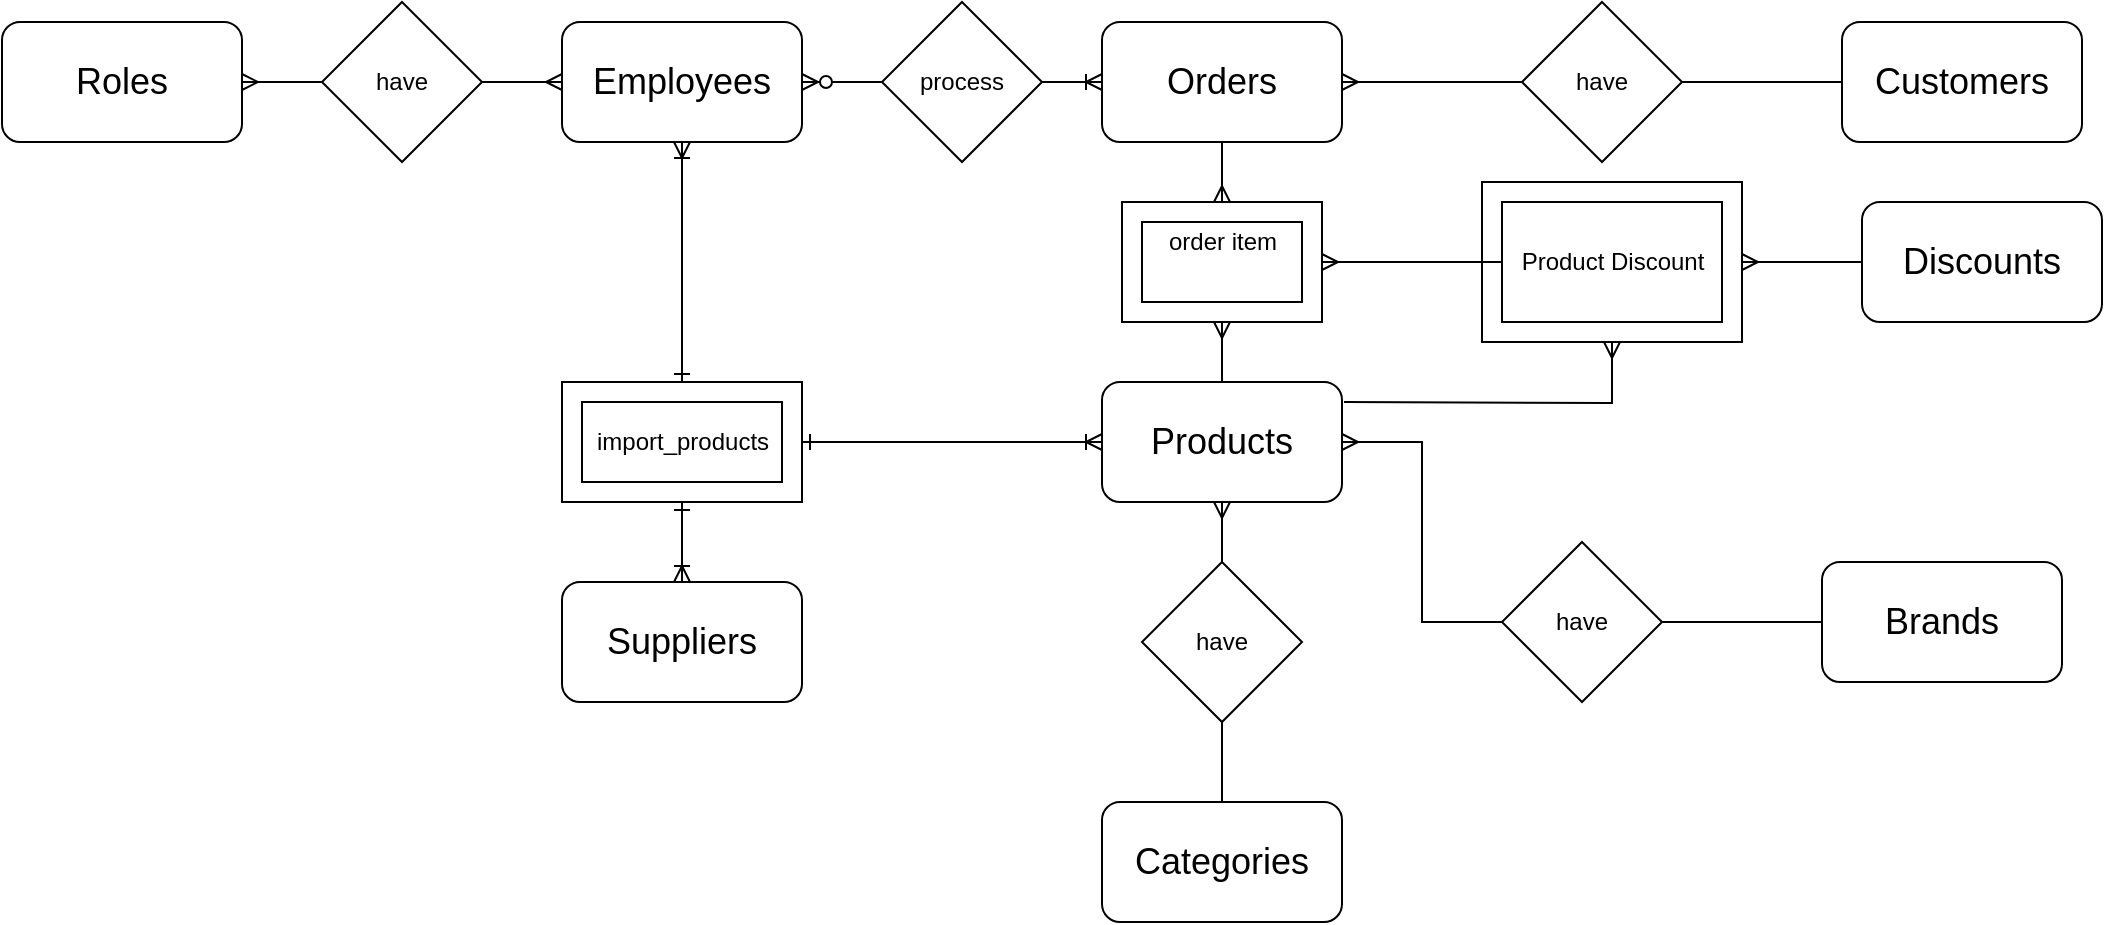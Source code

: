 <mxfile version="14.5.1" type="device"><diagram id="D6hvduqs2w9GfV5S2fJ7" name="Page-1"><mxGraphModel dx="1931" dy="719" grid="1" gridSize="10" guides="1" tooltips="1" connect="1" arrows="1" fold="1" page="1" pageScale="1" pageWidth="850" pageHeight="1100" math="0" shadow="0"><root><mxCell id="0"/><mxCell id="1" parent="0"/><mxCell id="q8-OqlBVRr-wHUyQlQfw-37" style="edgeStyle=orthogonalEdgeStyle;rounded=0;orthogonalLoop=1;jettySize=auto;html=1;entryX=1;entryY=0.5;entryDx=0;entryDy=0;endArrow=none;endFill=0;" parent="1" source="Y4O8k-JiHu86b3d_jl8N-3" target="q8-OqlBVRr-wHUyQlQfw-6" edge="1"><mxGeometry relative="1" as="geometry"/></mxCell><mxCell id="Y4O8k-JiHu86b3d_jl8N-3" value="Customers" style="rounded=1;whiteSpace=wrap;html=1;fontSize=18;" parent="1" vertex="1"><mxGeometry x="580" y="40" width="120" height="60" as="geometry"/></mxCell><mxCell id="q8-OqlBVRr-wHUyQlQfw-19" style="edgeStyle=orthogonalEdgeStyle;rounded=0;orthogonalLoop=1;jettySize=auto;html=1;entryX=0.5;entryY=0;entryDx=0;entryDy=0;entryPerimeter=0;endArrow=ERmany;endFill=0;" parent="1" source="Y4O8k-JiHu86b3d_jl8N-5" target="q8-OqlBVRr-wHUyQlQfw-15" edge="1"><mxGeometry relative="1" as="geometry"/></mxCell><mxCell id="Y4O8k-JiHu86b3d_jl8N-5" value="Orders" style="rounded=1;whiteSpace=wrap;html=1;fontSize=18;" parent="1" vertex="1"><mxGeometry x="210" y="40" width="120" height="60" as="geometry"/></mxCell><mxCell id="Y4O8k-JiHu86b3d_jl8N-9" style="edgeStyle=none;rounded=0;orthogonalLoop=1;jettySize=auto;html=1;entryX=0;entryY=0.5;entryDx=0;entryDy=0;fontSize=18;endArrow=ERoneToMany;endFill=0;startArrow=none;startFill=1;exitX=1;exitY=0.5;exitDx=0;exitDy=0;" parent="1" source="q8-OqlBVRr-wHUyQlQfw-7" target="Y4O8k-JiHu86b3d_jl8N-5" edge="1"><mxGeometry relative="1" as="geometry"/></mxCell><mxCell id="o5M0SvTaIChu8akE52Vm-2" style="edgeStyle=orthogonalEdgeStyle;rounded=0;orthogonalLoop=1;jettySize=auto;html=1;entryX=0.5;entryY=0;entryDx=0;entryDy=0;exitX=0.5;exitY=1;exitDx=0;exitDy=0;entryPerimeter=0;endArrow=ERone;endFill=0;startArrow=ERoneToMany;startFill=0;" edge="1" parent="1" source="Y4O8k-JiHu86b3d_jl8N-8" target="o5M0SvTaIChu8akE52Vm-4"><mxGeometry relative="1" as="geometry"><mxPoint x="100" y="160" as="targetPoint"/></mxGeometry></mxCell><mxCell id="Y4O8k-JiHu86b3d_jl8N-8" value="Employees" style="rounded=1;whiteSpace=wrap;html=1;fontSize=18;" parent="1" vertex="1"><mxGeometry x="-60" y="40" width="120" height="60" as="geometry"/></mxCell><mxCell id="q8-OqlBVRr-wHUyQlQfw-17" style="edgeStyle=orthogonalEdgeStyle;rounded=0;orthogonalLoop=1;jettySize=auto;html=1;endArrow=ERmany;endFill=0;entryX=0.5;entryY=1;entryDx=0;entryDy=0;entryPerimeter=0;" parent="1" source="Y4O8k-JiHu86b3d_jl8N-12" target="q8-OqlBVRr-wHUyQlQfw-15" edge="1"><mxGeometry relative="1" as="geometry"><mxPoint x="270" y="190" as="targetPoint"/></mxGeometry></mxCell><mxCell id="q8-OqlBVRr-wHUyQlQfw-30" style="edgeStyle=orthogonalEdgeStyle;rounded=0;orthogonalLoop=1;jettySize=auto;html=1;entryX=0.5;entryY=1;entryDx=0;entryDy=0;entryPerimeter=0;endArrow=ERmany;endFill=0;" parent="1" target="q8-OqlBVRr-wHUyQlQfw-26" edge="1"><mxGeometry relative="1" as="geometry"><mxPoint x="331" y="230" as="sourcePoint"/></mxGeometry></mxCell><mxCell id="Y4O8k-JiHu86b3d_jl8N-12" value="Products" style="rounded=1;whiteSpace=wrap;html=1;fontSize=18;" parent="1" vertex="1"><mxGeometry x="210" y="220" width="120" height="60" as="geometry"/></mxCell><mxCell id="o5M0SvTaIChu8akE52Vm-6" style="edgeStyle=orthogonalEdgeStyle;rounded=0;orthogonalLoop=1;jettySize=auto;html=1;entryX=0.5;entryY=1;entryDx=0;entryDy=0;entryPerimeter=0;endArrow=ERone;endFill=0;startArrow=ERoneToMany;startFill=0;" edge="1" parent="1" source="Y4O8k-JiHu86b3d_jl8N-14" target="o5M0SvTaIChu8akE52Vm-4"><mxGeometry relative="1" as="geometry"/></mxCell><mxCell id="Y4O8k-JiHu86b3d_jl8N-14" value="Suppliers" style="rounded=1;whiteSpace=wrap;html=1;fontSize=18;" parent="1" vertex="1"><mxGeometry x="-60" y="320" width="120" height="60" as="geometry"/></mxCell><mxCell id="q8-OqlBVRr-wHUyQlQfw-23" style="edgeStyle=orthogonalEdgeStyle;rounded=0;orthogonalLoop=1;jettySize=auto;html=1;entryX=0.5;entryY=1;entryDx=0;entryDy=0;endArrow=none;endFill=0;" parent="1" source="Y4O8k-JiHu86b3d_jl8N-15" target="q8-OqlBVRr-wHUyQlQfw-21" edge="1"><mxGeometry relative="1" as="geometry"/></mxCell><mxCell id="Y4O8k-JiHu86b3d_jl8N-15" value="Categories" style="rounded=1;whiteSpace=wrap;html=1;fontSize=18;" parent="1" vertex="1"><mxGeometry x="210" y="430" width="120" height="60" as="geometry"/></mxCell><mxCell id="q8-OqlBVRr-wHUyQlQfw-29" style="edgeStyle=orthogonalEdgeStyle;rounded=0;orthogonalLoop=1;jettySize=auto;html=1;entryX=1;entryY=0.5;entryDx=0;entryDy=0;entryPerimeter=0;endArrow=ERmany;endFill=0;" parent="1" source="Y4O8k-JiHu86b3d_jl8N-16" target="q8-OqlBVRr-wHUyQlQfw-26" edge="1"><mxGeometry relative="1" as="geometry"/></mxCell><mxCell id="Y4O8k-JiHu86b3d_jl8N-16" value="Discounts" style="rounded=1;whiteSpace=wrap;html=1;fontSize=18;" parent="1" vertex="1"><mxGeometry x="590" y="130" width="120" height="60" as="geometry"/></mxCell><mxCell id="q8-OqlBVRr-wHUyQlQfw-42" style="edgeStyle=orthogonalEdgeStyle;rounded=0;orthogonalLoop=1;jettySize=auto;html=1;entryX=1;entryY=0.5;entryDx=0;entryDy=0;startArrow=none;startFill=0;endArrow=none;endFill=0;" parent="1" source="cZuYFyatA3P2N4Mpeh4T-1" target="q8-OqlBVRr-wHUyQlQfw-41" edge="1"><mxGeometry relative="1" as="geometry"/></mxCell><mxCell id="cZuYFyatA3P2N4Mpeh4T-1" value="&lt;font style=&quot;font-size: 18px&quot;&gt;Brands&lt;/font&gt;" style="rounded=1;whiteSpace=wrap;html=1;sketch=0;" parent="1" vertex="1"><mxGeometry x="570" y="310" width="120" height="60" as="geometry"/></mxCell><mxCell id="b4SlhsjqmXHGYg1ZBlWY-1" value="Roles" style="rounded=1;whiteSpace=wrap;html=1;fontSize=18;" parent="1" vertex="1"><mxGeometry x="-340" y="40" width="120" height="60" as="geometry"/></mxCell><mxCell id="q8-OqlBVRr-wHUyQlQfw-38" style="edgeStyle=orthogonalEdgeStyle;rounded=0;orthogonalLoop=1;jettySize=auto;html=1;entryX=1;entryY=0.5;entryDx=0;entryDy=0;endArrow=ERmany;endFill=0;" parent="1" source="q8-OqlBVRr-wHUyQlQfw-6" target="Y4O8k-JiHu86b3d_jl8N-5" edge="1"><mxGeometry relative="1" as="geometry"/></mxCell><mxCell id="q8-OqlBVRr-wHUyQlQfw-6" value="have" style="rhombus;whiteSpace=wrap;html=1;" parent="1" vertex="1"><mxGeometry x="420" y="30" width="80" height="80" as="geometry"/></mxCell><mxCell id="q8-OqlBVRr-wHUyQlQfw-7" value="process" style="rhombus;whiteSpace=wrap;html=1;" parent="1" vertex="1"><mxGeometry x="100" y="30" width="80" height="80" as="geometry"/></mxCell><mxCell id="q8-OqlBVRr-wHUyQlQfw-8" value="" style="edgeStyle=none;rounded=0;orthogonalLoop=1;jettySize=auto;html=1;entryX=0;entryY=0.5;entryDx=0;entryDy=0;fontSize=18;endArrow=none;endFill=0;startArrow=ERzeroToMany;startFill=1;" parent="1" source="Y4O8k-JiHu86b3d_jl8N-8" target="q8-OqlBVRr-wHUyQlQfw-7" edge="1"><mxGeometry relative="1" as="geometry"><mxPoint x="480" y="70" as="sourcePoint"/><mxPoint x="330" y="70" as="targetPoint"/></mxGeometry></mxCell><mxCell id="q8-OqlBVRr-wHUyQlQfw-33" style="edgeStyle=orthogonalEdgeStyle;rounded=0;orthogonalLoop=1;jettySize=auto;html=1;entryX=0;entryY=0.5;entryDx=0;entryDy=0;endArrow=ERmany;endFill=0;" parent="1" source="q8-OqlBVRr-wHUyQlQfw-9" target="Y4O8k-JiHu86b3d_jl8N-8" edge="1"><mxGeometry relative="1" as="geometry"/></mxCell><mxCell id="q8-OqlBVRr-wHUyQlQfw-34" style="edgeStyle=orthogonalEdgeStyle;rounded=0;orthogonalLoop=1;jettySize=auto;html=1;entryX=1;entryY=0.5;entryDx=0;entryDy=0;endArrow=ERmany;endFill=0;" parent="1" source="q8-OqlBVRr-wHUyQlQfw-9" target="b4SlhsjqmXHGYg1ZBlWY-1" edge="1"><mxGeometry relative="1" as="geometry"/></mxCell><mxCell id="q8-OqlBVRr-wHUyQlQfw-9" value="have" style="rhombus;whiteSpace=wrap;html=1;" parent="1" vertex="1"><mxGeometry x="-180" y="30" width="80" height="80" as="geometry"/></mxCell><mxCell id="q8-OqlBVRr-wHUyQlQfw-40" style="edgeStyle=orthogonalEdgeStyle;rounded=0;orthogonalLoop=1;jettySize=auto;html=1;startArrow=ERoneToMany;startFill=0;endArrow=ERone;endFill=0;entryX=1;entryY=0.5;entryDx=0;entryDy=0;entryPerimeter=0;" parent="1" source="Y4O8k-JiHu86b3d_jl8N-12" target="o5M0SvTaIChu8akE52Vm-4" edge="1"><mxGeometry relative="1" as="geometry"><mxPoint x="140" y="200" as="sourcePoint"/><mxPoint x="70" y="220" as="targetPoint"/></mxGeometry></mxCell><mxCell id="q8-OqlBVRr-wHUyQlQfw-15" value="" style="verticalLabelPosition=bottom;verticalAlign=top;html=1;shape=mxgraph.basic.frame;dx=10;" parent="1" vertex="1"><mxGeometry x="220" y="130" width="100" height="60" as="geometry"/></mxCell><mxCell id="q8-OqlBVRr-wHUyQlQfw-16" value="order item" style="text;html=1;align=center;verticalAlign=middle;resizable=0;points=[];autosize=1;strokeColor=none;" parent="1" vertex="1"><mxGeometry x="235" y="140" width="70" height="20" as="geometry"/></mxCell><mxCell id="q8-OqlBVRr-wHUyQlQfw-25" style="edgeStyle=orthogonalEdgeStyle;rounded=0;orthogonalLoop=1;jettySize=auto;html=1;entryX=0.5;entryY=1;entryDx=0;entryDy=0;endArrow=ERmany;endFill=0;" parent="1" source="q8-OqlBVRr-wHUyQlQfw-21" target="Y4O8k-JiHu86b3d_jl8N-12" edge="1"><mxGeometry relative="1" as="geometry"/></mxCell><mxCell id="q8-OqlBVRr-wHUyQlQfw-21" value="have" style="rhombus;whiteSpace=wrap;html=1;" parent="1" vertex="1"><mxGeometry x="230" y="310" width="80" height="80" as="geometry"/></mxCell><mxCell id="q8-OqlBVRr-wHUyQlQfw-26" value="" style="verticalLabelPosition=bottom;verticalAlign=top;html=1;shape=mxgraph.basic.frame;dx=10;" parent="1" vertex="1"><mxGeometry x="400" y="120" width="130" height="80" as="geometry"/></mxCell><mxCell id="q8-OqlBVRr-wHUyQlQfw-32" style="edgeStyle=orthogonalEdgeStyle;rounded=0;orthogonalLoop=1;jettySize=auto;html=1;entryX=1;entryY=0.5;entryDx=0;entryDy=0;entryPerimeter=0;endArrow=ERmany;endFill=0;" parent="1" source="q8-OqlBVRr-wHUyQlQfw-27" target="q8-OqlBVRr-wHUyQlQfw-15" edge="1"><mxGeometry relative="1" as="geometry"/></mxCell><mxCell id="q8-OqlBVRr-wHUyQlQfw-27" value="Product Discount" style="text;html=1;align=center;verticalAlign=middle;resizable=0;points=[];autosize=1;strokeColor=none;" parent="1" vertex="1"><mxGeometry x="410" y="150" width="110" height="20" as="geometry"/></mxCell><mxCell id="q8-OqlBVRr-wHUyQlQfw-43" style="edgeStyle=orthogonalEdgeStyle;rounded=0;orthogonalLoop=1;jettySize=auto;html=1;entryX=1;entryY=0.5;entryDx=0;entryDy=0;startArrow=none;startFill=0;endArrow=ERmany;endFill=0;" parent="1" source="q8-OqlBVRr-wHUyQlQfw-41" target="Y4O8k-JiHu86b3d_jl8N-12" edge="1"><mxGeometry relative="1" as="geometry"/></mxCell><mxCell id="q8-OqlBVRr-wHUyQlQfw-41" value="have" style="rhombus;whiteSpace=wrap;html=1;" parent="1" vertex="1"><mxGeometry x="410" y="300" width="80" height="80" as="geometry"/></mxCell><mxCell id="o5M0SvTaIChu8akE52Vm-4" value="" style="verticalLabelPosition=bottom;verticalAlign=top;html=1;shape=mxgraph.basic.frame;dx=10;rounded=0;" vertex="1" parent="1"><mxGeometry x="-60" y="220" width="120" height="60" as="geometry"/></mxCell><mxCell id="o5M0SvTaIChu8akE52Vm-5" value="import_products" style="text;html=1;align=center;verticalAlign=middle;resizable=0;points=[];autosize=1;" vertex="1" parent="1"><mxGeometry x="-50" y="240" width="100" height="20" as="geometry"/></mxCell></root></mxGraphModel></diagram></mxfile>